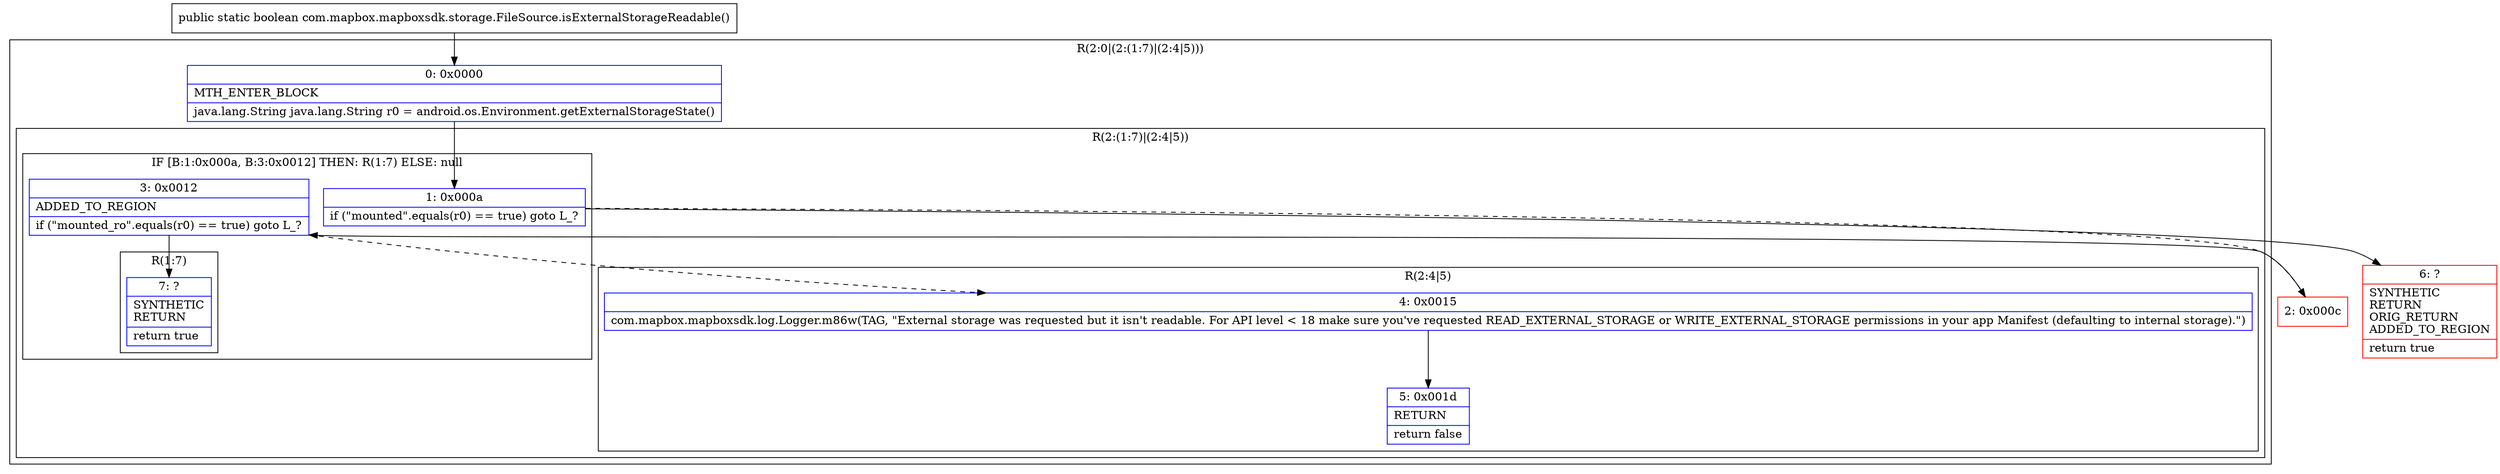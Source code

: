 digraph "CFG forcom.mapbox.mapboxsdk.storage.FileSource.isExternalStorageReadable()Z" {
subgraph cluster_Region_233435512 {
label = "R(2:0|(2:(1:7)|(2:4|5)))";
node [shape=record,color=blue];
Node_0 [shape=record,label="{0\:\ 0x0000|MTH_ENTER_BLOCK\l|java.lang.String java.lang.String r0 = android.os.Environment.getExternalStorageState()\l}"];
subgraph cluster_Region_1609747229 {
label = "R(2:(1:7)|(2:4|5))";
node [shape=record,color=blue];
subgraph cluster_IfRegion_352024901 {
label = "IF [B:1:0x000a, B:3:0x0012] THEN: R(1:7) ELSE: null";
node [shape=record,color=blue];
Node_1 [shape=record,label="{1\:\ 0x000a|if (\"mounted\".equals(r0) == true) goto L_?\l}"];
Node_3 [shape=record,label="{3\:\ 0x0012|ADDED_TO_REGION\l|if (\"mounted_ro\".equals(r0) == true) goto L_?\l}"];
subgraph cluster_Region_1571694237 {
label = "R(1:7)";
node [shape=record,color=blue];
Node_7 [shape=record,label="{7\:\ ?|SYNTHETIC\lRETURN\l|return true\l}"];
}
}
subgraph cluster_Region_61561663 {
label = "R(2:4|5)";
node [shape=record,color=blue];
Node_4 [shape=record,label="{4\:\ 0x0015|com.mapbox.mapboxsdk.log.Logger.m86w(TAG, \"External storage was requested but it isn't readable. For API level \< 18 make sure you've requested READ_EXTERNAL_STORAGE or WRITE_EXTERNAL_STORAGE permissions in your app Manifest (defaulting to internal storage).\")\l}"];
Node_5 [shape=record,label="{5\:\ 0x001d|RETURN\l|return false\l}"];
}
}
}
Node_2 [shape=record,color=red,label="{2\:\ 0x000c}"];
Node_6 [shape=record,color=red,label="{6\:\ ?|SYNTHETIC\lRETURN\lORIG_RETURN\lADDED_TO_REGION\l|return true\l}"];
MethodNode[shape=record,label="{public static boolean com.mapbox.mapboxsdk.storage.FileSource.isExternalStorageReadable() }"];
MethodNode -> Node_0;
Node_0 -> Node_1;
Node_1 -> Node_2[style=dashed];
Node_1 -> Node_6;
Node_3 -> Node_4[style=dashed];
Node_3 -> Node_7;
Node_4 -> Node_5;
Node_2 -> Node_3;
}

